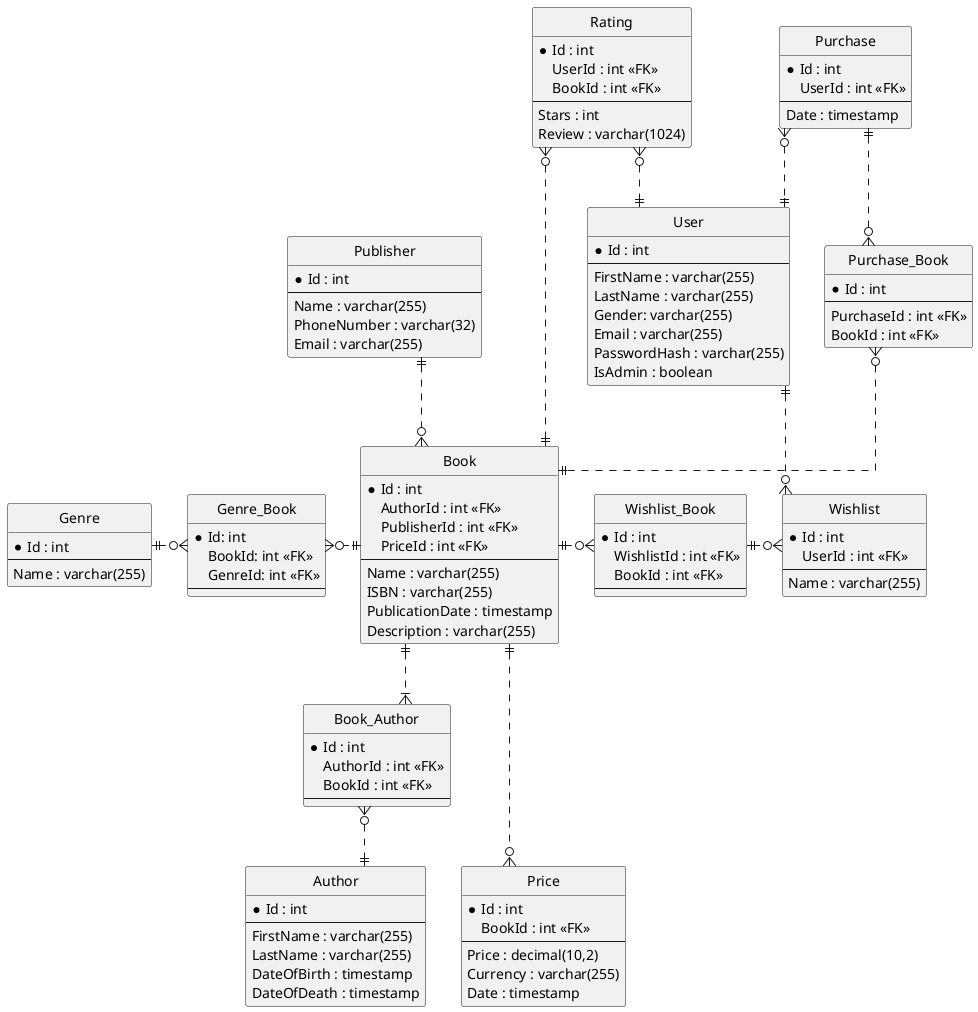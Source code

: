 @startuml Book Hub ERD

' !pragma ratio 0.2

skinparam linetype ortho
hide circles

'Book, Rating, Genre, Author, Publisher'
entity Book {
    *Id : int
    AuthorId : int <<FK>>
    PublisherId : int <<FK>>
    PriceId : int <<FK>>
    ---
    Name : varchar(255)
    ISBN : varchar(255)
    PublicationDate : timestamp
    Description : varchar(255)
}

entity Rating {
    *Id : int
    UserId : int <<FK>>
    BookId : int <<FK>>
    ---
    Stars : int
    Review : varchar(1024)
}

entity Genre {
    *Id : int
    ---
    Name : varchar(255)
}

entity Genre_Book {
    *Id: int
    BookId: int <<FK>>
    GenreId: int <<FK>>
    ---
}

entity Author {
    *Id : int
    ---
    FirstName : varchar(255)
    LastName : varchar(255)
    DateOfBirth : timestamp
    DateOfDeath : timestamp
}

entity Book_Author {
    *Id : int
    AuthorId : int <<FK>>
    BookId : int <<FK>>
    ---
}

entity Publisher {
    *Id : int
    ---
    Name : varchar(255)
    PhoneNumber : varchar(32)
    Email : varchar(255)
}

entity Price {
    *Id : int
    BookId : int <<FK>>
    ---
    Price : decimal(10,2)
    Currency : varchar(255)
    Date : timestamp
}

'User, Wishlist, Wishlist_Book'
entity Wishlist {
    *Id : int
    UserId : int <<FK>>
    ---
    Name : varchar(255)
}

entity Wishlist_Book {
    *Id : int
    WishlistId : int <<FK>>
    BookId : int <<FK>>
    ---
}

entity User {
    *Id : int
    ---
    FirstName : varchar(255)
    LastName : varchar(255)
    Gender: varchar(255)
    Email : varchar(255)
    PasswordHash : varchar(255)
    IsAdmin : boolean
}

'Purchase'
entity Purchase {
    *Id : int
    UserId : int <<FK>>
    ---
    Date : timestamp
}

entity Purchase_Book {
    *Id : int
    ---
    PurchaseId : int <<FK>>
    BookId : int <<FK>>
}


Book ||.o{ Wishlist_Book
Book ||.left.o{ Genre_Book

Book ||...o{ Price

Book_Author }|.up.|| Book
Author ||.up.o{ Book_Author


Genre_Book }o.left.|| Genre

Publisher ||..o{ Book

User ||..o{ Wishlist

Rating }o..|| Book
Rating }o..|| User

Wishlist_Book ||.o{ Wishlist

Purchase ||..o{ Purchase_Book
Purchase }o..|| User
Purchase_Book }o..|| Book

@enduml
